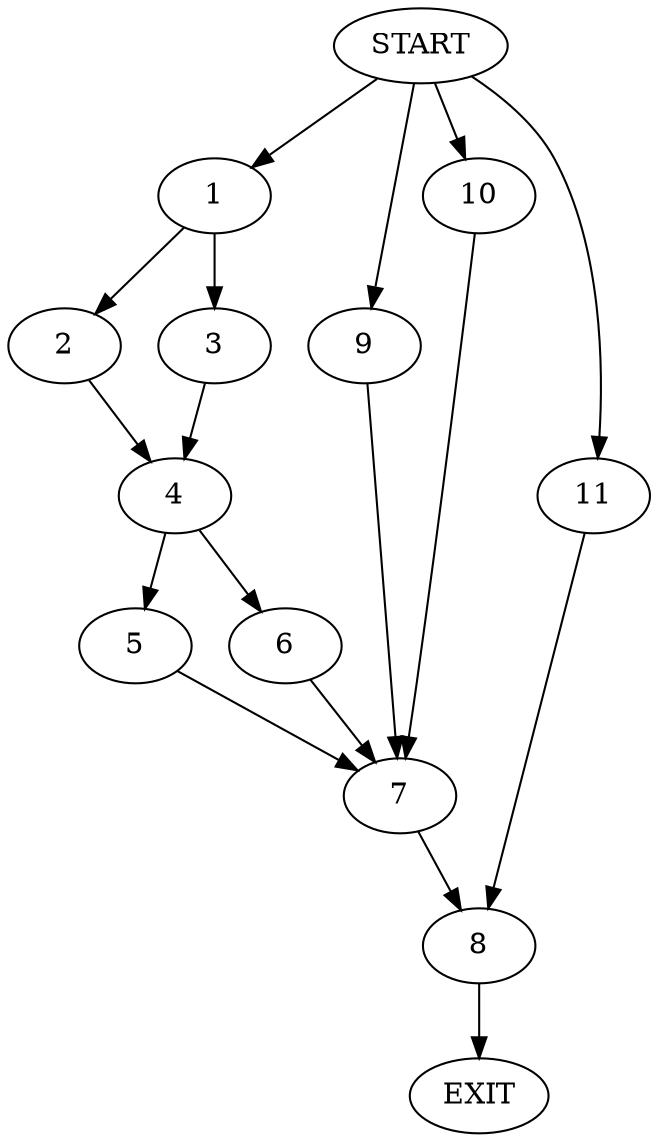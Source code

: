 digraph {
0 [label="START"]
12 [label="EXIT"]
0 -> 1
1 -> 2
1 -> 3
2 -> 4
3 -> 4
4 -> 5
4 -> 6
5 -> 7
6 -> 7
7 -> 8
0 -> 9
9 -> 7
0 -> 10
10 -> 7
8 -> 12
0 -> 11
11 -> 8
}
